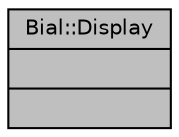 digraph "Bial::Display"
{
  edge [fontname="Helvetica",fontsize="10",labelfontname="Helvetica",labelfontsize="10"];
  node [fontname="Helvetica",fontsize="10",shape=record];
  Node1 [label="{Bial::Display\n||}",height=0.2,width=0.4,color="black", fillcolor="grey75", style="filled", fontcolor="black"];
}
